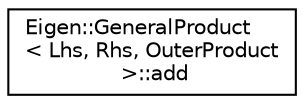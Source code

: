 digraph "Graphical Class Hierarchy"
{
  edge [fontname="Helvetica",fontsize="10",labelfontname="Helvetica",labelfontsize="10"];
  node [fontname="Helvetica",fontsize="10",shape=record];
  rankdir="LR";
  Node1 [label="Eigen::GeneralProduct\l\< Lhs, Rhs, OuterProduct\l \>::add",height=0.2,width=0.4,color="black", fillcolor="white", style="filled",URL="$struct_eigen_1_1_general_product_3_01_lhs_00_01_rhs_00_01_outer_product_01_4_1_1add.html"];
}

